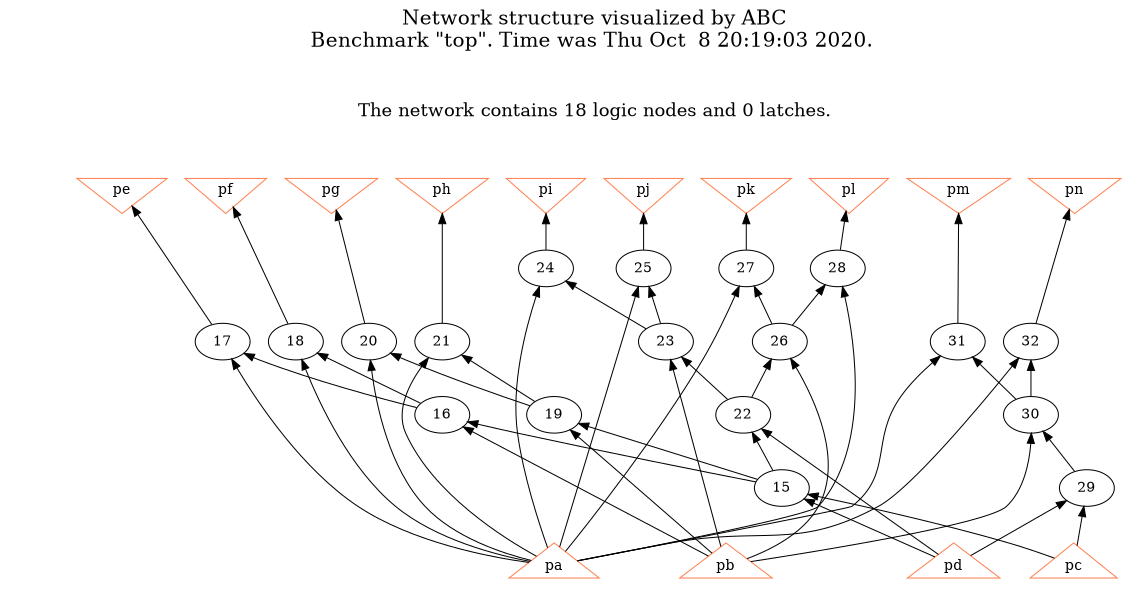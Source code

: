 # Network structure generated by ABC

digraph network {
size = "7.5,10";
center = true;
edge [dir = back];

{
  node [shape = plaintext];
  edge [style = invis];
  LevelTitle1 [label=""];
  LevelTitle2 [label=""];
  Level5 [label = ""];
  Level4 [label = ""];
  Level3 [label = ""];
  Level2 [label = ""];
  Level1 [label = ""];
  Level0 [label = ""];
  LevelTitle1 ->  LevelTitle2 ->  Level5 ->  Level4 ->  Level3 ->  Level2 ->  Level1 ->  Level0;
}

{
  rank = same;
  LevelTitle1;
  title1 [shape=plaintext,
          fontsize=20,
          fontname = "Times-Roman",
          label="Network structure visualized by ABC\nBenchmark \"top\". Time was Thu Oct  8 20:19:03 2020. "
         ];
}

{
  rank = same;
  LevelTitle2;
  title2 [shape=plaintext,
          fontsize=18,
          fontname = "Times-Roman",
          label="The network contains 18 logic nodes and 0 latches.\n"
         ];
}

{
  rank = same;
  Level5;
  Node5 [label = "pe", shape = invtriangle, color = coral, fillcolor = coral];
  Node6 [label = "pf", shape = invtriangle, color = coral, fillcolor = coral];
  Node7 [label = "pg", shape = invtriangle, color = coral, fillcolor = coral];
  Node8 [label = "ph", shape = invtriangle, color = coral, fillcolor = coral];
  Node9 [label = "pi", shape = invtriangle, color = coral, fillcolor = coral];
  Node10 [label = "pj", shape = invtriangle, color = coral, fillcolor = coral];
  Node11 [label = "pk", shape = invtriangle, color = coral, fillcolor = coral];
  Node12 [label = "pl", shape = invtriangle, color = coral, fillcolor = coral];
  Node13 [label = "pm", shape = invtriangle, color = coral, fillcolor = coral];
  Node14 [label = "pn", shape = invtriangle, color = coral, fillcolor = coral];
}

{
  rank = same;
  Level4;
  Node24 [label = "24\n", shape = ellipse];
  Node25 [label = "25\n", shape = ellipse];
  Node27 [label = "27\n", shape = ellipse];
  Node28 [label = "28\n", shape = ellipse];
}

{
  rank = same;
  Level3;
  Node17 [label = "17\n", shape = ellipse];
  Node18 [label = "18\n", shape = ellipse];
  Node20 [label = "20\n", shape = ellipse];
  Node21 [label = "21\n", shape = ellipse];
  Node23 [label = "23\n", shape = ellipse];
  Node26 [label = "26\n", shape = ellipse];
  Node31 [label = "31\n", shape = ellipse];
  Node32 [label = "32\n", shape = ellipse];
}

{
  rank = same;
  Level2;
  Node16 [label = "16\n", shape = ellipse];
  Node19 [label = "19\n", shape = ellipse];
  Node22 [label = "22\n", shape = ellipse];
  Node30 [label = "30\n", shape = ellipse];
}

{
  rank = same;
  Level1;
  Node15 [label = "15\n", shape = ellipse];
  Node29 [label = "29\n", shape = ellipse];
}

{
  rank = same;
  Level0;
  Node1 [label = "pa", shape = triangle, color = coral, fillcolor = coral];
  Node2 [label = "pb", shape = triangle, color = coral, fillcolor = coral];
  Node3 [label = "pc", shape = triangle, color = coral, fillcolor = coral];
  Node4 [label = "pd", shape = triangle, color = coral, fillcolor = coral];
}

title1 -> title2 [style = invis];
title2 -> Node5 [style = invis];
title2 -> Node6 [style = invis];
title2 -> Node7 [style = invis];
title2 -> Node8 [style = invis];
title2 -> Node9 [style = invis];
title2 -> Node10 [style = invis];
title2 -> Node11 [style = invis];
title2 -> Node12 [style = invis];
title2 -> Node13 [style = invis];
title2 -> Node14 [style = invis];
Node5 -> Node6 [style = invis];
Node6 -> Node7 [style = invis];
Node7 -> Node8 [style = invis];
Node8 -> Node9 [style = invis];
Node9 -> Node10 [style = invis];
Node10 -> Node11 [style = invis];
Node11 -> Node12 [style = invis];
Node12 -> Node13 [style = invis];
Node13 -> Node14 [style = invis];
Node5 -> Node17 [style = solid];
Node6 -> Node18 [style = solid];
Node7 -> Node20 [style = solid];
Node8 -> Node21 [style = solid];
Node9 -> Node24 [style = solid];
Node10 -> Node25 [style = solid];
Node11 -> Node27 [style = solid];
Node12 -> Node28 [style = solid];
Node13 -> Node31 [style = solid];
Node14 -> Node32 [style = solid];
Node15 -> Node3 [style = solid];
Node15 -> Node4 [style = solid];
Node16 -> Node2 [style = solid];
Node16 -> Node15 [style = solid];
Node17 -> Node1 [style = solid];
Node17 -> Node16 [style = solid];
Node18 -> Node1 [style = solid];
Node18 -> Node16 [style = solid];
Node19 -> Node2 [style = solid];
Node19 -> Node15 [style = solid];
Node20 -> Node1 [style = solid];
Node20 -> Node19 [style = solid];
Node21 -> Node1 [style = solid];
Node21 -> Node19 [style = solid];
Node22 -> Node4 [style = solid];
Node22 -> Node15 [style = solid];
Node23 -> Node2 [style = solid];
Node23 -> Node22 [style = solid];
Node24 -> Node1 [style = solid];
Node24 -> Node23 [style = solid];
Node25 -> Node1 [style = solid];
Node25 -> Node23 [style = solid];
Node26 -> Node2 [style = solid];
Node26 -> Node22 [style = solid];
Node27 -> Node1 [style = solid];
Node27 -> Node26 [style = solid];
Node28 -> Node1 [style = solid];
Node28 -> Node26 [style = solid];
Node29 -> Node3 [style = solid];
Node29 -> Node4 [style = solid];
Node30 -> Node2 [style = solid];
Node30 -> Node29 [style = solid];
Node31 -> Node1 [style = solid];
Node31 -> Node30 [style = solid];
Node32 -> Node1 [style = solid];
Node32 -> Node30 [style = solid];
}

